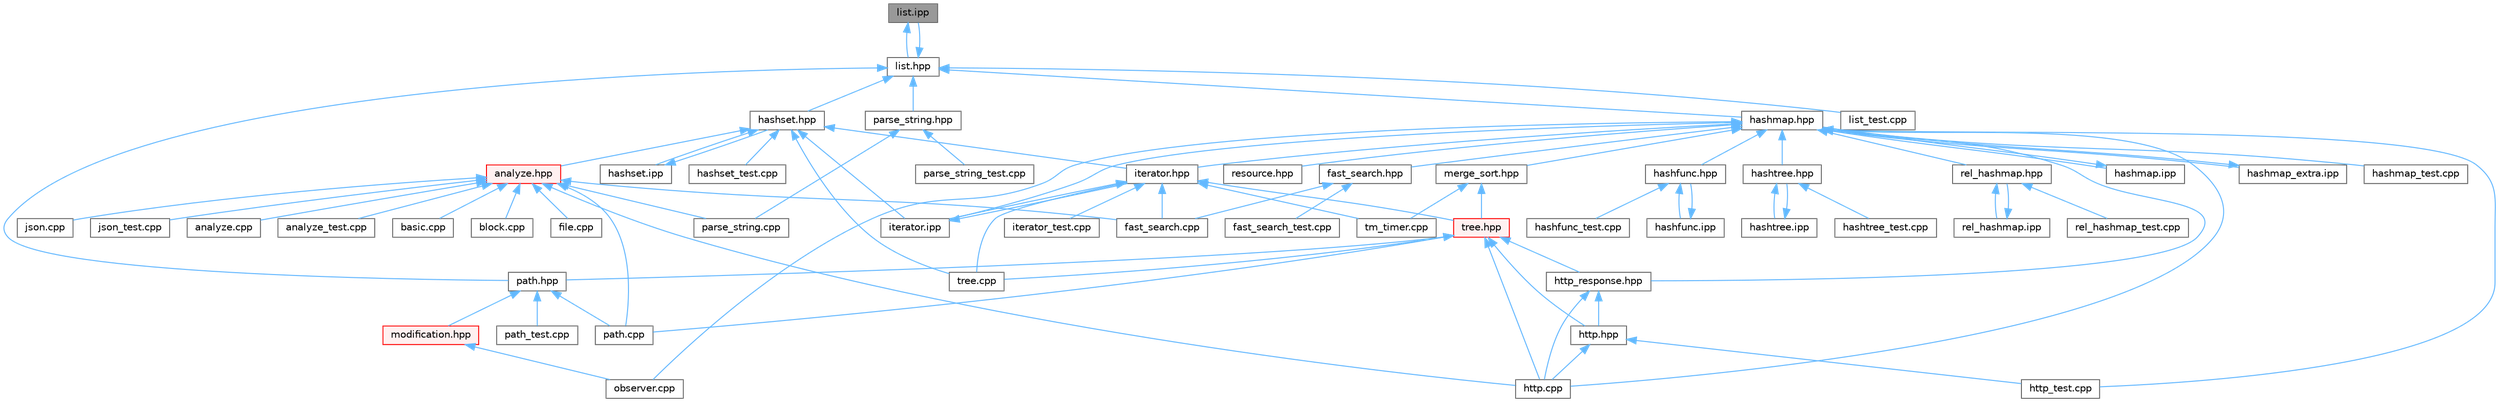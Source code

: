 digraph "list.ipp"
{
 // LATEX_PDF_SIZE
  bgcolor="transparent";
  edge [fontname=Helvetica,fontsize=10,labelfontname=Helvetica,labelfontsize=10];
  node [fontname=Helvetica,fontsize=10,shape=box,height=0.2,width=0.4];
  Node1 [label="list.ipp",height=0.2,width=0.4,color="gray40", fillcolor="grey60", style="filled", fontcolor="black",tooltip=" "];
  Node1 -> Node2 [dir="back",color="steelblue1",style="solid"];
  Node2 [label="list.hpp",height=0.2,width=0.4,color="grey40", fillcolor="white", style="filled",URL="$list_8hpp.html",tooltip=" "];
  Node2 -> Node3 [dir="back",color="steelblue1",style="solid"];
  Node3 [label="hashmap.hpp",height=0.2,width=0.4,color="grey40", fillcolor="white", style="filled",URL="$hashmap_8hpp.html",tooltip=" "];
  Node3 -> Node4 [dir="back",color="steelblue1",style="solid"];
  Node4 [label="fast_search.hpp",height=0.2,width=0.4,color="grey40", fillcolor="white", style="filled",URL="$fast__search_8hpp.html",tooltip=" "];
  Node4 -> Node5 [dir="back",color="steelblue1",style="solid"];
  Node5 [label="fast_search.cpp",height=0.2,width=0.4,color="grey40", fillcolor="white", style="filled",URL="$fast__search_8cpp.html",tooltip=" "];
  Node4 -> Node6 [dir="back",color="steelblue1",style="solid"];
  Node6 [label="fast_search_test.cpp",height=0.2,width=0.4,color="grey40", fillcolor="white", style="filled",URL="$fast__search__test_8cpp.html",tooltip=" "];
  Node3 -> Node7 [dir="back",color="steelblue1",style="solid"];
  Node7 [label="hashfunc.hpp",height=0.2,width=0.4,color="grey40", fillcolor="white", style="filled",URL="$hashfunc_8hpp.html",tooltip=" "];
  Node7 -> Node8 [dir="back",color="steelblue1",style="solid"];
  Node8 [label="hashfunc.ipp",height=0.2,width=0.4,color="grey40", fillcolor="white", style="filled",URL="$hashfunc_8ipp.html",tooltip=" "];
  Node8 -> Node7 [dir="back",color="steelblue1",style="solid"];
  Node7 -> Node9 [dir="back",color="steelblue1",style="solid"];
  Node9 [label="hashfunc_test.cpp",height=0.2,width=0.4,color="grey40", fillcolor="white", style="filled",URL="$hashfunc__test_8cpp.html",tooltip=" "];
  Node3 -> Node10 [dir="back",color="steelblue1",style="solid"];
  Node10 [label="hashmap.ipp",height=0.2,width=0.4,color="grey40", fillcolor="white", style="filled",URL="$hashmap_8ipp.html",tooltip=" "];
  Node10 -> Node3 [dir="back",color="steelblue1",style="solid"];
  Node3 -> Node11 [dir="back",color="steelblue1",style="solid"];
  Node11 [label="hashmap_extra.ipp",height=0.2,width=0.4,color="grey40", fillcolor="white", style="filled",URL="$hashmap__extra_8ipp.html",tooltip=" "];
  Node11 -> Node3 [dir="back",color="steelblue1",style="solid"];
  Node3 -> Node12 [dir="back",color="steelblue1",style="solid"];
  Node12 [label="hashmap_test.cpp",height=0.2,width=0.4,color="grey40", fillcolor="white", style="filled",URL="$hashmap__test_8cpp.html",tooltip=" "];
  Node3 -> Node13 [dir="back",color="steelblue1",style="solid"];
  Node13 [label="hashtree.hpp",height=0.2,width=0.4,color="grey40", fillcolor="white", style="filled",URL="$hashtree_8hpp.html",tooltip=" "];
  Node13 -> Node14 [dir="back",color="steelblue1",style="solid"];
  Node14 [label="hashtree.ipp",height=0.2,width=0.4,color="grey40", fillcolor="white", style="filled",URL="$hashtree_8ipp.html",tooltip=" "];
  Node14 -> Node13 [dir="back",color="steelblue1",style="solid"];
  Node13 -> Node15 [dir="back",color="steelblue1",style="solid"];
  Node15 [label="hashtree_test.cpp",height=0.2,width=0.4,color="grey40", fillcolor="white", style="filled",URL="$hashtree__test_8cpp.html",tooltip=" "];
  Node3 -> Node16 [dir="back",color="steelblue1",style="solid"];
  Node16 [label="http.cpp",height=0.2,width=0.4,color="grey40", fillcolor="white", style="filled",URL="$http_8cpp.html",tooltip=" "];
  Node3 -> Node17 [dir="back",color="steelblue1",style="solid"];
  Node17 [label="http_response.hpp",height=0.2,width=0.4,color="grey40", fillcolor="white", style="filled",URL="$http__response_8hpp.html",tooltip=" "];
  Node17 -> Node16 [dir="back",color="steelblue1",style="solid"];
  Node17 -> Node18 [dir="back",color="steelblue1",style="solid"];
  Node18 [label="http.hpp",height=0.2,width=0.4,color="grey40", fillcolor="white", style="filled",URL="$http_8hpp.html",tooltip=" "];
  Node18 -> Node16 [dir="back",color="steelblue1",style="solid"];
  Node18 -> Node19 [dir="back",color="steelblue1",style="solid"];
  Node19 [label="http_test.cpp",height=0.2,width=0.4,color="grey40", fillcolor="white", style="filled",URL="$http__test_8cpp.html",tooltip=" "];
  Node3 -> Node19 [dir="back",color="steelblue1",style="solid"];
  Node3 -> Node20 [dir="back",color="steelblue1",style="solid"];
  Node20 [label="iterator.hpp",height=0.2,width=0.4,color="grey40", fillcolor="white", style="filled",URL="$iterator_8hpp.html",tooltip=" "];
  Node20 -> Node5 [dir="back",color="steelblue1",style="solid"];
  Node20 -> Node21 [dir="back",color="steelblue1",style="solid"];
  Node21 [label="iterator.ipp",height=0.2,width=0.4,color="grey40", fillcolor="white", style="filled",URL="$iterator_8ipp.html",tooltip=" "];
  Node21 -> Node20 [dir="back",color="steelblue1",style="solid"];
  Node20 -> Node22 [dir="back",color="steelblue1",style="solid"];
  Node22 [label="iterator_test.cpp",height=0.2,width=0.4,color="grey40", fillcolor="white", style="filled",URL="$iterator__test_8cpp.html",tooltip=" "];
  Node20 -> Node23 [dir="back",color="steelblue1",style="solid"];
  Node23 [label="tm_timer.cpp",height=0.2,width=0.4,color="grey40", fillcolor="white", style="filled",URL="$tm__timer_8cpp.html",tooltip=" "];
  Node20 -> Node24 [dir="back",color="steelblue1",style="solid"];
  Node24 [label="tree.cpp",height=0.2,width=0.4,color="grey40", fillcolor="white", style="filled",URL="$tree_8cpp.html",tooltip=" "];
  Node20 -> Node25 [dir="back",color="steelblue1",style="solid"];
  Node25 [label="tree.hpp",height=0.2,width=0.4,color="red", fillcolor="#FFF0F0", style="filled",URL="$tree_8hpp.html",tooltip=" "];
  Node25 -> Node16 [dir="back",color="steelblue1",style="solid"];
  Node25 -> Node18 [dir="back",color="steelblue1",style="solid"];
  Node25 -> Node17 [dir="back",color="steelblue1",style="solid"];
  Node25 -> Node33 [dir="back",color="steelblue1",style="solid"];
  Node33 [label="path.cpp",height=0.2,width=0.4,color="grey40", fillcolor="white", style="filled",URL="$path_8cpp.html",tooltip=" "];
  Node25 -> Node34 [dir="back",color="steelblue1",style="solid"];
  Node34 [label="path.hpp",height=0.2,width=0.4,color="grey40", fillcolor="white", style="filled",URL="$path_8hpp.html",tooltip=" "];
  Node34 -> Node35 [dir="back",color="steelblue1",style="solid"];
  Node35 [label="modification.hpp",height=0.2,width=0.4,color="red", fillcolor="#FFF0F0", style="filled",URL="$modification_8hpp.html",tooltip=" "];
  Node35 -> Node38 [dir="back",color="steelblue1",style="solid"];
  Node38 [label="observer.cpp",height=0.2,width=0.4,color="grey40", fillcolor="white", style="filled",URL="$observer_8cpp.html",tooltip=" "];
  Node34 -> Node33 [dir="back",color="steelblue1",style="solid"];
  Node34 -> Node39 [dir="back",color="steelblue1",style="solid"];
  Node39 [label="path_test.cpp",height=0.2,width=0.4,color="grey40", fillcolor="white", style="filled",URL="$path__test_8cpp.html",tooltip=" "];
  Node25 -> Node24 [dir="back",color="steelblue1",style="solid"];
  Node3 -> Node21 [dir="back",color="steelblue1",style="solid"];
  Node3 -> Node61 [dir="back",color="steelblue1",style="solid"];
  Node61 [label="merge_sort.hpp",height=0.2,width=0.4,color="grey40", fillcolor="white", style="filled",URL="$merge__sort_8hpp.html",tooltip=" "];
  Node61 -> Node23 [dir="back",color="steelblue1",style="solid"];
  Node61 -> Node25 [dir="back",color="steelblue1",style="solid"];
  Node3 -> Node38 [dir="back",color="steelblue1",style="solid"];
  Node3 -> Node62 [dir="back",color="steelblue1",style="solid"];
  Node62 [label="rel_hashmap.hpp",height=0.2,width=0.4,color="grey40", fillcolor="white", style="filled",URL="$rel__hashmap_8hpp.html",tooltip=" "];
  Node62 -> Node63 [dir="back",color="steelblue1",style="solid"];
  Node63 [label="rel_hashmap.ipp",height=0.2,width=0.4,color="grey40", fillcolor="white", style="filled",URL="$rel__hashmap_8ipp.html",tooltip=" "];
  Node63 -> Node62 [dir="back",color="steelblue1",style="solid"];
  Node62 -> Node64 [dir="back",color="steelblue1",style="solid"];
  Node64 [label="rel_hashmap_test.cpp",height=0.2,width=0.4,color="grey40", fillcolor="white", style="filled",URL="$rel__hashmap__test_8cpp.html",tooltip=" "];
  Node3 -> Node65 [dir="back",color="steelblue1",style="solid"];
  Node65 [label="resource.hpp",height=0.2,width=0.4,color="grey40", fillcolor="white", style="filled",URL="$resource_8hpp.html",tooltip=" "];
  Node2 -> Node66 [dir="back",color="steelblue1",style="solid"];
  Node66 [label="hashset.hpp",height=0.2,width=0.4,color="grey40", fillcolor="white", style="filled",URL="$hashset_8hpp.html",tooltip=" "];
  Node66 -> Node67 [dir="back",color="steelblue1",style="solid"];
  Node67 [label="analyze.hpp",height=0.2,width=0.4,color="red", fillcolor="#FFF0F0", style="filled",URL="$analyze_8hpp.html",tooltip=" "];
  Node67 -> Node68 [dir="back",color="steelblue1",style="solid"];
  Node68 [label="analyze.cpp",height=0.2,width=0.4,color="grey40", fillcolor="white", style="filled",URL="$analyze_8cpp.html",tooltip=" "];
  Node67 -> Node69 [dir="back",color="steelblue1",style="solid"];
  Node69 [label="analyze_test.cpp",height=0.2,width=0.4,color="grey40", fillcolor="white", style="filled",URL="$analyze__test_8cpp.html",tooltip=" "];
  Node67 -> Node70 [dir="back",color="steelblue1",style="solid"];
  Node70 [label="basic.cpp",height=0.2,width=0.4,color="grey40", fillcolor="white", style="filled",URL="$basic_8cpp.html",tooltip=" "];
  Node67 -> Node27 [dir="back",color="steelblue1",style="solid"];
  Node27 [label="block.cpp",height=0.2,width=0.4,color="grey40", fillcolor="white", style="filled",URL="$block_8cpp.html",tooltip=" "];
  Node67 -> Node5 [dir="back",color="steelblue1",style="solid"];
  Node67 -> Node44 [dir="back",color="steelblue1",style="solid"];
  Node44 [label="file.cpp",height=0.2,width=0.4,color="grey40", fillcolor="white", style="filled",URL="$file_8cpp.html",tooltip=" "];
  Node67 -> Node16 [dir="back",color="steelblue1",style="solid"];
  Node67 -> Node31 [dir="back",color="steelblue1",style="solid"];
  Node31 [label="json.cpp",height=0.2,width=0.4,color="grey40", fillcolor="white", style="filled",URL="$json_8cpp.html",tooltip=" "];
  Node67 -> Node32 [dir="back",color="steelblue1",style="solid"];
  Node32 [label="json_test.cpp",height=0.2,width=0.4,color="grey40", fillcolor="white", style="filled",URL="$json__test_8cpp.html",tooltip=" "];
  Node67 -> Node72 [dir="back",color="steelblue1",style="solid"];
  Node72 [label="parse_string.cpp",height=0.2,width=0.4,color="grey40", fillcolor="white", style="filled",URL="$parse__string_8cpp.html",tooltip=" "];
  Node67 -> Node33 [dir="back",color="steelblue1",style="solid"];
  Node66 -> Node76 [dir="back",color="steelblue1",style="solid"];
  Node76 [label="hashset.ipp",height=0.2,width=0.4,color="grey40", fillcolor="white", style="filled",URL="$hashset_8ipp.html",tooltip=" "];
  Node76 -> Node66 [dir="back",color="steelblue1",style="solid"];
  Node66 -> Node77 [dir="back",color="steelblue1",style="solid"];
  Node77 [label="hashset_test.cpp",height=0.2,width=0.4,color="grey40", fillcolor="white", style="filled",URL="$hashset__test_8cpp.html",tooltip=" "];
  Node66 -> Node20 [dir="back",color="steelblue1",style="solid"];
  Node66 -> Node21 [dir="back",color="steelblue1",style="solid"];
  Node66 -> Node24 [dir="back",color="steelblue1",style="solid"];
  Node2 -> Node1 [dir="back",color="steelblue1",style="solid"];
  Node2 -> Node78 [dir="back",color="steelblue1",style="solid"];
  Node78 [label="list_test.cpp",height=0.2,width=0.4,color="grey40", fillcolor="white", style="filled",URL="$list__test_8cpp.html",tooltip=" "];
  Node2 -> Node79 [dir="back",color="steelblue1",style="solid"];
  Node79 [label="parse_string.hpp",height=0.2,width=0.4,color="grey40", fillcolor="white", style="filled",URL="$parse__string_8hpp.html",tooltip=" "];
  Node79 -> Node72 [dir="back",color="steelblue1",style="solid"];
  Node79 -> Node80 [dir="back",color="steelblue1",style="solid"];
  Node80 [label="parse_string_test.cpp",height=0.2,width=0.4,color="grey40", fillcolor="white", style="filled",URL="$parse__string__test_8cpp.html",tooltip=" "];
  Node2 -> Node34 [dir="back",color="steelblue1",style="solid"];
}
